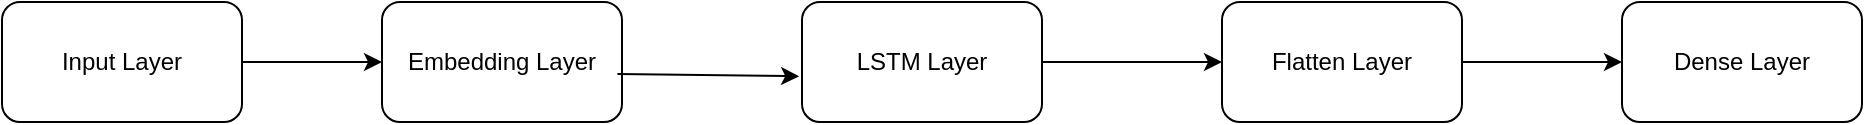 <mxfile version="26.0.9">
  <diagram name="Page-1" id="-1sQECvm2pBGC-GRVXuR">
    <mxGraphModel dx="1439" dy="685" grid="1" gridSize="10" guides="1" tooltips="1" connect="1" arrows="1" fold="1" page="1" pageScale="1" pageWidth="850" pageHeight="1100" math="0" shadow="0">
      <root>
        <mxCell id="0" />
        <mxCell id="1" parent="0" />
        <mxCell id="00Xl4Hx3F9IEFUBITu9I-1" value="Input Layer" style="rounded=1;whiteSpace=wrap;html=1;" vertex="1" parent="1">
          <mxGeometry x="310" y="280" width="120" height="60" as="geometry" />
        </mxCell>
        <mxCell id="00Xl4Hx3F9IEFUBITu9I-3" value="Embedding Layer" style="rounded=1;whiteSpace=wrap;html=1;" vertex="1" parent="1">
          <mxGeometry x="500" y="280" width="120" height="60" as="geometry" />
        </mxCell>
        <mxCell id="00Xl4Hx3F9IEFUBITu9I-7" value="LSTM Layer" style="rounded=1;whiteSpace=wrap;html=1;" vertex="1" parent="1">
          <mxGeometry x="710" y="280" width="120" height="60" as="geometry" />
        </mxCell>
        <mxCell id="00Xl4Hx3F9IEFUBITu9I-9" value="Flatten Layer" style="rounded=1;whiteSpace=wrap;html=1;" vertex="1" parent="1">
          <mxGeometry x="920" y="280" width="120" height="60" as="geometry" />
        </mxCell>
        <mxCell id="00Xl4Hx3F9IEFUBITu9I-11" value="Dense Layer" style="rounded=1;whiteSpace=wrap;html=1;" vertex="1" parent="1">
          <mxGeometry x="1120" y="280" width="120" height="60" as="geometry" />
        </mxCell>
        <mxCell id="00Xl4Hx3F9IEFUBITu9I-12" value="" style="endArrow=classic;html=1;rounded=0;exitX=1;exitY=0.5;exitDx=0;exitDy=0;entryX=0;entryY=0.5;entryDx=0;entryDy=0;" edge="1" parent="1" source="00Xl4Hx3F9IEFUBITu9I-1" target="00Xl4Hx3F9IEFUBITu9I-3">
          <mxGeometry width="50" height="50" relative="1" as="geometry">
            <mxPoint x="370" y="420" as="sourcePoint" />
            <mxPoint x="420" y="370" as="targetPoint" />
          </mxGeometry>
        </mxCell>
        <mxCell id="00Xl4Hx3F9IEFUBITu9I-13" value="" style="endArrow=classic;html=1;rounded=0;exitX=0.981;exitY=0.599;exitDx=0;exitDy=0;exitPerimeter=0;entryX=-0.012;entryY=0.619;entryDx=0;entryDy=0;entryPerimeter=0;" edge="1" parent="1" source="00Xl4Hx3F9IEFUBITu9I-3" target="00Xl4Hx3F9IEFUBITu9I-7">
          <mxGeometry width="50" height="50" relative="1" as="geometry">
            <mxPoint x="680" y="370" as="sourcePoint" />
            <mxPoint x="730" y="320" as="targetPoint" />
          </mxGeometry>
        </mxCell>
        <mxCell id="00Xl4Hx3F9IEFUBITu9I-14" value="" style="endArrow=classic;html=1;rounded=0;exitX=1;exitY=0.5;exitDx=0;exitDy=0;entryX=0;entryY=0.5;entryDx=0;entryDy=0;" edge="1" parent="1" source="00Xl4Hx3F9IEFUBITu9I-7" target="00Xl4Hx3F9IEFUBITu9I-9">
          <mxGeometry width="50" height="50" relative="1" as="geometry">
            <mxPoint x="900" y="400" as="sourcePoint" />
            <mxPoint x="950" y="350" as="targetPoint" />
          </mxGeometry>
        </mxCell>
        <mxCell id="00Xl4Hx3F9IEFUBITu9I-15" value="" style="endArrow=classic;html=1;rounded=0;exitX=1;exitY=0.5;exitDx=0;exitDy=0;" edge="1" parent="1" source="00Xl4Hx3F9IEFUBITu9I-9" target="00Xl4Hx3F9IEFUBITu9I-11">
          <mxGeometry width="50" height="50" relative="1" as="geometry">
            <mxPoint x="1100" y="370" as="sourcePoint" />
            <mxPoint x="1160" y="380" as="targetPoint" />
          </mxGeometry>
        </mxCell>
      </root>
    </mxGraphModel>
  </diagram>
</mxfile>
